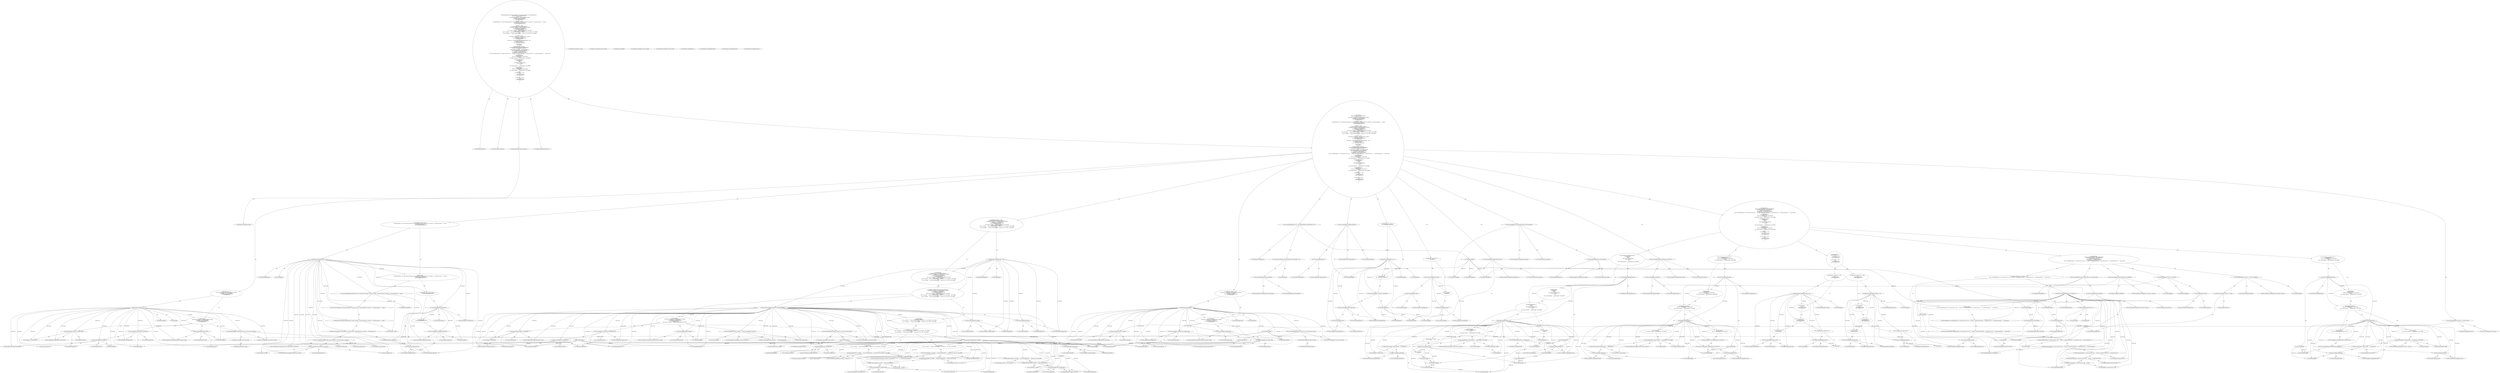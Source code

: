 digraph "runCommand#?,Commandline" {
0 [label="2:CtTypeReferenceImpl@void" shape=ellipse]
1 [label="2:CtVirtualElement@runCommand" shape=ellipse]
2 [label="2:CtParameterImpl@Commandline toExecute" shape=ellipse]
3 [label="2:CtTypeReferenceImpl@Commandline" shape=ellipse]
4 [label="2:CtTypeReferenceImpl@BuildException" shape=ellipse]
5 [label="3:CtTypeReferenceImpl@Environment" shape=ellipse]
6 [label="3:CtTypeReferenceImpl@Environment" shape=ellipse]
7 [label="3:CtConstructorCallImpl@new Environment()" shape=ellipse]
8 [label="3:CtVirtualElement@env" shape=ellipse]
9 [label="3:CtLocalVariableImpl@Environment env = new Environment()" shape=ellipse]
10 [label="4:CtFieldReadImpl@port" shape=ellipse]
11 [label="4:CtLiteralImpl@0" shape=ellipse]
12 [label="4:CtBinaryOperatorImpl@port > 0" shape=ellipse]
13 [label="5:CtTypeReferenceImpl@Environment.Variable" shape=ellipse]
14 [label="5:CtTypeReferenceImpl@Environment" shape=ellipse]
15 [label="5:CtTypeReferenceImpl@Environment.Variable" shape=ellipse]
16 [label="5:CtConstructorCallImpl@new Environment.Variable()" shape=ellipse]
17 [label="5:CtVirtualElement@var" shape=ellipse]
18 [label="5:CtLocalVariableImpl@Environment.Variable var = new Environment.Variable()" shape=ellipse]
19 [label="6:CtExecutableReferenceImpl@setKey(java.lang.String)" shape=ellipse]
20 [label="6:CtVirtualElement@setKey" shape=ellipse]
21 [label="6:CtVariableReadImpl@var" shape=ellipse]
22 [label="6:CtLiteralImpl@\"CVS_CLIENT_PORT\"" shape=ellipse]
23 [label="6:CtInvocationImpl@var.setKey(\"CVS_CLIENT_PORT\")" shape=ellipse]
24 [label="7:CtExecutableReferenceImpl@setValue()" shape=ellipse]
25 [label="7:CtVirtualElement@setValue" shape=ellipse]
26 [label="7:CtVariableReadImpl@var" shape=ellipse]
27 [label="7:CtExecutableReferenceImpl@valueOf(char[])" shape=ellipse]
28 [label="7:CtVirtualElement@valueOf" shape=ellipse]
29 [label="7:CtTypeAccessImpl@String" shape=ellipse]
30 [label="7:CtFieldReadImpl@port" shape=ellipse]
31 [label="7:CtInvocationImpl@String.valueOf(port)" shape=ellipse]
32 [label="7:CtInvocationImpl@var.setValue(String.valueOf(port))" shape=ellipse]
33 [label="8:CtExecutableReferenceImpl@addVariable(Environment.Variable)" shape=ellipse]
34 [label="8:CtVirtualElement@addVariable" shape=ellipse]
35 [label="8:CtVariableReadImpl@env" shape=ellipse]
36 [label="8:CtVariableReadImpl@var" shape=ellipse]
37 [label="8:CtInvocationImpl@env.addVariable(var)" shape=ellipse]
38 [label="4:CtBlockImpl@\{
    Environment.Variable var = new Environment.Variable();
    var.setKey(\"CVS_CLIENT_PORT\");
    var.setValue(String.valueOf(port));
    env.addVariable(var);
\}" shape=ellipse]
39 [label="4:CtIfImpl@if (port > 0) \{
    Environment.Variable var = new Environment.Variable();
    var.setKey(\"CVS_CLIENT_PORT\");
    var.setValue(String.valueOf(port));
    env.addVariable(var);
\}" shape=ellipse]
40 [label="10:CtFieldReadImpl@passFile" shape=ellipse]
41 [label="10:CtLiteralImpl@null" shape=ellipse]
42 [label="10:CtBinaryOperatorImpl@passFile == null" shape=ellipse]
43 [label="11:CtTypeReferenceImpl@File" shape=ellipse]
44 [label="12:CtTypeReferenceImpl@File" shape=ellipse]
45 [label="13:CtExecutableReferenceImpl@getProperty(java.lang.String,java.lang.String)" shape=ellipse]
46 [label="13:CtVirtualElement@getProperty" shape=ellipse]
47 [label="13:CtTypeAccessImpl@System" shape=ellipse]
48 [label="13:CtLiteralImpl@\"cygwin.user.home\"" shape=ellipse]
49 [label="13:CtExecutableReferenceImpl@getProperty(java.lang.String)" shape=ellipse]
50 [label="13:CtVirtualElement@getProperty" shape=ellipse]
51 [label="13:CtTypeAccessImpl@System" shape=ellipse]
52 [label="13:CtLiteralImpl@\"user.home\"" shape=ellipse]
53 [label="13:CtInvocationImpl@System.getProperty(\"user.home\")" shape=ellipse]
54 [label="13:CtInvocationImpl@System.getProperty(\"cygwin.user.home\", System.getProperty(\"user.home\"))" shape=ellipse]
55 [label="14:CtFieldReadImpl@File.separatorChar" shape=ellipse]
56 [label="13:CtBinaryOperatorImpl@(System.getProperty(\"cygwin.user.home\", System.getProperty(\"user.home\")) + File.separatorChar)" shape=ellipse]
57 [label="15:CtLiteralImpl@\".cvspass\"" shape=ellipse]
58 [label="13:CtBinaryOperatorImpl@(System.getProperty(\"cygwin.user.home\", System.getProperty(\"user.home\")) + File.separatorChar) + \".cvspass\"" shape=ellipse]
59 [label="12:CtConstructorCallImpl@new File((System.getProperty(\"cygwin.user.home\", System.getProperty(\"user.home\")) + File.separatorChar) + \".cvspass\")" shape=ellipse]
60 [label="11:CtVirtualElement@defaultPassFile" shape=ellipse]
61 [label="11:CtLocalVariableImpl@File defaultPassFile = new File((System.getProperty(\"cygwin.user.home\", System.getProperty(\"user.home\")) + File.separatorChar) + \".cvspass\")" shape=ellipse]
62 [label="16:CtExecutableReferenceImpl@exists()" shape=ellipse]
63 [label="16:CtVirtualElement@exists" shape=ellipse]
64 [label="16:CtVariableReadImpl@defaultPassFile" shape=ellipse]
65 [label="16:CtInvocationImpl@defaultPassFile.exists()" shape=ellipse]
66 [label="17:CtExecutableReferenceImpl@setPassfile(File)" shape=ellipse]
67 [label="17:CtVirtualElement@setPassfile" shape=ellipse]
68 [label="17:CtThisAccessImpl@this" shape=ellipse]
69 [label="17:CtVariableReadImpl@defaultPassFile" shape=ellipse]
70 [label="17:CtInvocationImpl@this.setPassfile(defaultPassFile)" shape=ellipse]
71 [label="16:CtBlockImpl@\{
    this.setPassfile(defaultPassFile);
\}" shape=ellipse]
72 [label="16:CtIfImpl@if (defaultPassFile.exists()) \{
    this.setPassfile(defaultPassFile);
\}" shape=ellipse]
73 [label="10:CtBlockImpl@\{
    File defaultPassFile = new File((System.getProperty(\"cygwin.user.home\", System.getProperty(\"user.home\")) + File.separatorChar) + \".cvspass\");
    if (defaultPassFile.exists()) \{
        this.setPassfile(defaultPassFile);
    \}
\}" shape=ellipse]
74 [label="10:CtIfImpl@if (passFile == null) \{
    File defaultPassFile = new File((System.getProperty(\"cygwin.user.home\", System.getProperty(\"user.home\")) + File.separatorChar) + \".cvspass\");
    if (defaultPassFile.exists()) \{
        this.setPassfile(defaultPassFile);
    \}
\}" shape=ellipse]
75 [label="20:CtFieldReadImpl@passFile" shape=ellipse]
76 [label="20:CtLiteralImpl@null" shape=ellipse]
77 [label="20:CtBinaryOperatorImpl@passFile != null" shape=ellipse]
78 [label="21:CtExecutableReferenceImpl@isFile()" shape=ellipse]
79 [label="21:CtVirtualElement@isFile" shape=ellipse]
80 [label="21:CtFieldReadImpl@passFile" shape=ellipse]
81 [label="21:CtInvocationImpl@passFile.isFile()" shape=ellipse]
82 [label="21:CtExecutableReferenceImpl@canRead()" shape=ellipse]
83 [label="21:CtVirtualElement@canRead" shape=ellipse]
84 [label="21:CtFieldReadImpl@passFile" shape=ellipse]
85 [label="21:CtInvocationImpl@passFile.canRead()" shape=ellipse]
86 [label="21:CtBinaryOperatorImpl@passFile.isFile() && passFile.canRead()" shape=ellipse]
87 [label="22:CtTypeReferenceImpl@Environment.Variable" shape=ellipse]
88 [label="22:CtTypeReferenceImpl@Environment" shape=ellipse]
89 [label="22:CtTypeReferenceImpl@Environment.Variable" shape=ellipse]
90 [label="22:CtConstructorCallImpl@new Environment.Variable()" shape=ellipse]
91 [label="22:CtVirtualElement@var" shape=ellipse]
92 [label="22:CtLocalVariableImpl@Environment.Variable var = new Environment.Variable()" shape=ellipse]
93 [label="23:CtExecutableReferenceImpl@setKey(java.lang.String)" shape=ellipse]
94 [label="23:CtVirtualElement@setKey" shape=ellipse]
95 [label="23:CtVariableReadImpl@var" shape=ellipse]
96 [label="23:CtLiteralImpl@\"CVS_PASSFILE\"" shape=ellipse]
97 [label="23:CtInvocationImpl@var.setKey(\"CVS_PASSFILE\")" shape=ellipse]
98 [label="24:CtExecutableReferenceImpl@setValue()" shape=ellipse]
99 [label="24:CtVirtualElement@setValue" shape=ellipse]
100 [label="24:CtVariableReadImpl@var" shape=ellipse]
101 [label="24:CtExecutableReferenceImpl@valueOf(char[])" shape=ellipse]
102 [label="24:CtVirtualElement@valueOf" shape=ellipse]
103 [label="24:CtTypeAccessImpl@String" shape=ellipse]
104 [label="24:CtFieldReadImpl@passFile" shape=ellipse]
105 [label="24:CtInvocationImpl@String.valueOf(passFile)" shape=ellipse]
106 [label="24:CtInvocationImpl@var.setValue(String.valueOf(passFile))" shape=ellipse]
107 [label="25:CtExecutableReferenceImpl@addVariable(Environment.Variable)" shape=ellipse]
108 [label="25:CtVirtualElement@addVariable" shape=ellipse]
109 [label="25:CtVariableReadImpl@env" shape=ellipse]
110 [label="25:CtVariableReadImpl@var" shape=ellipse]
111 [label="25:CtInvocationImpl@env.addVariable(var)" shape=ellipse]
112 [label="26:CtExecutableReferenceImpl@log(<unknown>,<unknown>)" shape=ellipse]
113 [label="26:CtVirtualElement@log" shape=ellipse]
114 [label="26:CtLiteralImpl@\"Using cvs passfile: \"" shape=ellipse]
115 [label="26:CtExecutableReferenceImpl@valueOf(char[])" shape=ellipse]
116 [label="26:CtVirtualElement@valueOf" shape=ellipse]
117 [label="26:CtTypeAccessImpl@String" shape=ellipse]
118 [label="26:CtFieldReadImpl@passFile" shape=ellipse]
119 [label="26:CtInvocationImpl@String.valueOf(passFile)" shape=ellipse]
120 [label="26:CtBinaryOperatorImpl@\"Using cvs passfile: \" + String.valueOf(passFile)" shape=ellipse]
121 [label="26:CtTypeAccessImpl@MSG_INFO" shape=ellipse]
122 [label="26:CtInvocationImpl@log(\"Using cvs passfile: \" + String.valueOf(passFile), MSG_INFO)" shape=ellipse]
123 [label="21:CtBlockImpl@\{
    Environment.Variable var = new Environment.Variable();
    var.setKey(\"CVS_PASSFILE\");
    var.setValue(String.valueOf(passFile));
    env.addVariable(var);
    log(\"Using cvs passfile: \" + String.valueOf(passFile), MSG_INFO);
\}" shape=ellipse]
124 [label="27:CtExecutableReferenceImpl@canRead()" shape=ellipse]
125 [label="27:CtVirtualElement@canRead" shape=ellipse]
126 [label="27:CtFieldReadImpl@passFile" shape=ellipse]
127 [label="27:CtInvocationImpl@passFile.canRead()" shape=ellipse]
128 [label="27:CtUnaryOperatorImpl@!passFile.canRead()" shape=ellipse]
129 [label="28:CtExecutableReferenceImpl@log(<unknown>,<unknown>)" shape=ellipse]
130 [label="28:CtVirtualElement@log" shape=ellipse]
131 [label="29:CtLiteralImpl@\"cvs passfile: \"" shape=ellipse]
132 [label="29:CtExecutableReferenceImpl@valueOf(char[])" shape=ellipse]
133 [label="29:CtVirtualElement@valueOf" shape=ellipse]
134 [label="29:CtTypeAccessImpl@String" shape=ellipse]
135 [label="29:CtFieldReadImpl@passFile" shape=ellipse]
136 [label="29:CtInvocationImpl@String.valueOf(passFile)" shape=ellipse]
137 [label="29:CtBinaryOperatorImpl@(\"cvs passfile: \" + String.valueOf(passFile))" shape=ellipse]
138 [label="29:CtLiteralImpl@\" ignored as it is not readable\"" shape=ellipse]
139 [label="29:CtBinaryOperatorImpl@(\"cvs passfile: \" + String.valueOf(passFile)) + \" ignored as it is not readable\"" shape=ellipse]
140 [label="30:CtTypeAccessImpl@MSG_WARN" shape=ellipse]
141 [label="28:CtInvocationImpl@log((\"cvs passfile: \" + String.valueOf(passFile)) + \" ignored as it is not readable\", MSG_WARN)" shape=ellipse]
142 [label="27:CtBlockImpl@\{
    log((\"cvs passfile: \" + String.valueOf(passFile)) + \" ignored as it is not readable\", MSG_WARN);
\}" shape=ellipse]
143 [label="32:CtExecutableReferenceImpl@log(<unknown>,<unknown>)" shape=ellipse]
144 [label="32:CtVirtualElement@log" shape=ellipse]
145 [label="33:CtLiteralImpl@\"cvs passfile: \"" shape=ellipse]
146 [label="33:CtExecutableReferenceImpl@valueOf(char[])" shape=ellipse]
147 [label="33:CtVirtualElement@valueOf" shape=ellipse]
148 [label="33:CtTypeAccessImpl@String" shape=ellipse]
149 [label="33:CtFieldReadImpl@passFile" shape=ellipse]
150 [label="33:CtInvocationImpl@String.valueOf(passFile)" shape=ellipse]
151 [label="33:CtBinaryOperatorImpl@(\"cvs passfile: \" + String.valueOf(passFile))" shape=ellipse]
152 [label="33:CtLiteralImpl@\" ignored as it is not a file\"" shape=ellipse]
153 [label="33:CtBinaryOperatorImpl@(\"cvs passfile: \" + String.valueOf(passFile)) + \" ignored as it is not a file\"" shape=ellipse]
154 [label="34:CtTypeAccessImpl@MSG_WARN" shape=ellipse]
155 [label="32:CtInvocationImpl@log((\"cvs passfile: \" + String.valueOf(passFile)) + \" ignored as it is not a file\", MSG_WARN)" shape=ellipse]
156 [label="31:CtBlockImpl@\{
    log((\"cvs passfile: \" + String.valueOf(passFile)) + \" ignored as it is not a file\", MSG_WARN);
\}" shape=ellipse]
157 [label="27:CtIfImpl@if (!passFile.canRead()) \{
    log((\"cvs passfile: \" + String.valueOf(passFile)) + \" ignored as it is not readable\", MSG_WARN);
\} else \{
    log((\"cvs passfile: \" + String.valueOf(passFile)) + \" ignored as it is not a file\", MSG_WARN);
\}" shape=ellipse]
158 [label="27:CtBlockImpl@
    if (!passFile.canRead()) \{
        log((\"cvs passfile: \" + String.valueOf(passFile)) + \" ignored as it is not readable\", MSG_WARN);
    \} else \{
        log((\"cvs passfile: \" + String.valueOf(passFile)) + \" ignored as it is not a file\", MSG_WARN);
    \}
" shape=ellipse]
159 [label="21:CtIfImpl@if (passFile.isFile() && passFile.canRead()) \{
    Environment.Variable var = new Environment.Variable();
    var.setKey(\"CVS_PASSFILE\");
    var.setValue(String.valueOf(passFile));
    env.addVariable(var);
    log(\"Using cvs passfile: \" + String.valueOf(passFile), MSG_INFO);
\} else if (!passFile.canRead()) \{
    log((\"cvs passfile: \" + String.valueOf(passFile)) + \" ignored as it is not readable\", MSG_WARN);
\} else \{
    log((\"cvs passfile: \" + String.valueOf(passFile)) + \" ignored as it is not a file\", MSG_WARN);
\}" shape=ellipse]
160 [label="20:CtBlockImpl@\{
    if (passFile.isFile() && passFile.canRead()) \{
        Environment.Variable var = new Environment.Variable();
        var.setKey(\"CVS_PASSFILE\");
        var.setValue(String.valueOf(passFile));
        env.addVariable(var);
        log(\"Using cvs passfile: \" + String.valueOf(passFile), MSG_INFO);
    \} else if (!passFile.canRead()) \{
        log((\"cvs passfile: \" + String.valueOf(passFile)) + \" ignored as it is not readable\", MSG_WARN);
    \} else \{
        log((\"cvs passfile: \" + String.valueOf(passFile)) + \" ignored as it is not a file\", MSG_WARN);
    \}
\}" shape=ellipse]
161 [label="20:CtIfImpl@if (passFile != null) \{
    if (passFile.isFile() && passFile.canRead()) \{
        Environment.Variable var = new Environment.Variable();
        var.setKey(\"CVS_PASSFILE\");
        var.setValue(String.valueOf(passFile));
        env.addVariable(var);
        log(\"Using cvs passfile: \" + String.valueOf(passFile), MSG_INFO);
    \} else if (!passFile.canRead()) \{
        log((\"cvs passfile: \" + String.valueOf(passFile)) + \" ignored as it is not readable\", MSG_WARN);
    \} else \{
        log((\"cvs passfile: \" + String.valueOf(passFile)) + \" ignored as it is not a file\", MSG_WARN);
    \}
\}" shape=ellipse]
162 [label="37:CtFieldReadImpl@cvsRsh" shape=ellipse]
163 [label="37:CtLiteralImpl@null" shape=ellipse]
164 [label="37:CtBinaryOperatorImpl@cvsRsh != null" shape=ellipse]
165 [label="38:CtTypeReferenceImpl@Environment.Variable" shape=ellipse]
166 [label="38:CtTypeReferenceImpl@Environment" shape=ellipse]
167 [label="38:CtTypeReferenceImpl@Environment.Variable" shape=ellipse]
168 [label="38:CtConstructorCallImpl@new Environment.Variable()" shape=ellipse]
169 [label="38:CtVirtualElement@var" shape=ellipse]
170 [label="38:CtLocalVariableImpl@Environment.Variable var = new Environment.Variable()" shape=ellipse]
171 [label="39:CtExecutableReferenceImpl@setKey(java.lang.String)" shape=ellipse]
172 [label="39:CtVirtualElement@setKey" shape=ellipse]
173 [label="39:CtVariableReadImpl@var" shape=ellipse]
174 [label="39:CtLiteralImpl@\"CVS_RSH\"" shape=ellipse]
175 [label="39:CtInvocationImpl@var.setKey(\"CVS_RSH\")" shape=ellipse]
176 [label="40:CtExecutableReferenceImpl@setValue()" shape=ellipse]
177 [label="40:CtVirtualElement@setValue" shape=ellipse]
178 [label="40:CtVariableReadImpl@var" shape=ellipse]
179 [label="40:CtExecutableReferenceImpl@valueOf(char[])" shape=ellipse]
180 [label="40:CtVirtualElement@valueOf" shape=ellipse]
181 [label="40:CtTypeAccessImpl@String" shape=ellipse]
182 [label="40:CtFieldReadImpl@cvsRsh" shape=ellipse]
183 [label="40:CtInvocationImpl@String.valueOf(cvsRsh)" shape=ellipse]
184 [label="40:CtInvocationImpl@var.setValue(String.valueOf(cvsRsh))" shape=ellipse]
185 [label="41:CtExecutableReferenceImpl@addVariable(Environment.Variable)" shape=ellipse]
186 [label="41:CtVirtualElement@addVariable" shape=ellipse]
187 [label="41:CtVariableReadImpl@env" shape=ellipse]
188 [label="41:CtVariableReadImpl@var" shape=ellipse]
189 [label="41:CtInvocationImpl@env.addVariable(var)" shape=ellipse]
190 [label="37:CtBlockImpl@\{
    Environment.Variable var = new Environment.Variable();
    var.setKey(\"CVS_RSH\");
    var.setValue(String.valueOf(cvsRsh));
    env.addVariable(var);
\}" shape=ellipse]
191 [label="37:CtIfImpl@if (cvsRsh != null) \{
    Environment.Variable var = new Environment.Variable();
    var.setKey(\"CVS_RSH\");
    var.setValue(String.valueOf(cvsRsh));
    env.addVariable(var);
\}" shape=ellipse]
192 [label="43:CtTypeReferenceImpl@Execute" shape=ellipse]
193 [label="43:CtTypeReferenceImpl@Execute" shape=ellipse]
194 [label="43:CtExecutableReferenceImpl@getExecuteStreamHandler()" shape=ellipse]
195 [label="43:CtVirtualElement@getExecuteStreamHandler" shape=ellipse]
196 [label="43:CtInvocationImpl@getExecuteStreamHandler()" shape=ellipse]
197 [label="43:CtLiteralImpl@null" shape=ellipse]
198 [label="43:CtConstructorCallImpl@new Execute(getExecuteStreamHandler(), null)" shape=ellipse]
199 [label="43:CtVirtualElement@exe" shape=ellipse]
200 [label="43:CtLocalVariableImpl@Execute exe = new Execute(getExecuteStreamHandler(), null)" shape=ellipse]
201 [label="44:CtExecutableReferenceImpl@setAntRun()" shape=ellipse]
202 [label="44:CtVirtualElement@setAntRun" shape=ellipse]
203 [label="44:CtVariableReadImpl@exe" shape=ellipse]
204 [label="44:CtExecutableReferenceImpl@getProject()" shape=ellipse]
205 [label="44:CtVirtualElement@getProject" shape=ellipse]
206 [label="44:CtInvocationImpl@getProject()" shape=ellipse]
207 [label="44:CtInvocationImpl@exe.setAntRun(getProject())" shape=ellipse]
208 [label="45:CtFieldReadImpl@dest" shape=ellipse]
209 [label="45:CtLiteralImpl@null" shape=ellipse]
210 [label="45:CtBinaryOperatorImpl@dest == null" shape=ellipse]
211 [label="46:CtFieldWriteImpl@dest" shape=ellipse]
212 [label="46:CtExecutableReferenceImpl@getBaseDir()" shape=ellipse]
213 [label="46:CtVirtualElement@getBaseDir" shape=ellipse]
214 [label="46:CtExecutableReferenceImpl@getProject()" shape=ellipse]
215 [label="46:CtVirtualElement@getProject" shape=ellipse]
216 [label="46:CtInvocationImpl@getProject()" shape=ellipse]
217 [label="46:CtInvocationImpl@getProject().getBaseDir()" shape=ellipse]
218 [label="46:CtAssignmentImpl@dest = getProject().getBaseDir()" shape=ellipse]
219 [label="45:CtBlockImpl@\{
    dest = getProject().getBaseDir();
\}" shape=ellipse]
220 [label="45:CtIfImpl@if (dest == null) \{
    dest = getProject().getBaseDir();
\}" shape=ellipse]
221 [label="48:CtExecutableReferenceImpl@exists()" shape=ellipse]
222 [label="48:CtVirtualElement@exists" shape=ellipse]
223 [label="48:CtFieldReadImpl@dest" shape=ellipse]
224 [label="48:CtInvocationImpl@dest.exists()" shape=ellipse]
225 [label="48:CtUnaryOperatorImpl@!dest.exists()" shape=ellipse]
226 [label="49:CtExecutableReferenceImpl@mkdirs()" shape=ellipse]
227 [label="49:CtVirtualElement@mkdirs" shape=ellipse]
228 [label="49:CtFieldReadImpl@dest" shape=ellipse]
229 [label="49:CtInvocationImpl@dest.mkdirs()" shape=ellipse]
230 [label="48:CtBlockImpl@\{
    dest.mkdirs();
\}" shape=ellipse]
231 [label="48:CtIfImpl@if (!dest.exists()) \{
    dest.mkdirs();
\}" shape=ellipse]
232 [label="51:CtExecutableReferenceImpl@setWorkingDirectory()" shape=ellipse]
233 [label="51:CtVirtualElement@setWorkingDirectory" shape=ellipse]
234 [label="51:CtVariableReadImpl@exe" shape=ellipse]
235 [label="51:CtFieldReadImpl@dest" shape=ellipse]
236 [label="51:CtInvocationImpl@exe.setWorkingDirectory(dest)" shape=ellipse]
237 [label="52:CtExecutableReferenceImpl@setCommandline()" shape=ellipse]
238 [label="52:CtVirtualElement@setCommandline" shape=ellipse]
239 [label="52:CtVariableReadImpl@exe" shape=ellipse]
240 [label="52:CtExecutableReferenceImpl@getCommandline()" shape=ellipse]
241 [label="52:CtVirtualElement@getCommandline" shape=ellipse]
242 [label="52:CtVariableReadImpl@toExecute" shape=ellipse]
243 [label="52:CtInvocationImpl@toExecute.getCommandline()" shape=ellipse]
244 [label="52:CtInvocationImpl@exe.setCommandline(toExecute.getCommandline())" shape=ellipse]
245 [label="53:CtExecutableReferenceImpl@setEnvironment()" shape=ellipse]
246 [label="53:CtVirtualElement@setEnvironment" shape=ellipse]
247 [label="53:CtVariableReadImpl@exe" shape=ellipse]
248 [label="53:CtExecutableReferenceImpl@getVariables()" shape=ellipse]
249 [label="53:CtVirtualElement@getVariables" shape=ellipse]
250 [label="53:CtVariableReadImpl@env" shape=ellipse]
251 [label="53:CtInvocationImpl@env.getVariables()" shape=ellipse]
252 [label="53:CtInvocationImpl@exe.setEnvironment(env.getVariables())" shape=ellipse]
253 [label="55:CtTypeReferenceImpl@String" shape=ellipse]
254 [label="55:CtExecutableReferenceImpl@executeToString(<unknown>)" shape=ellipse]
255 [label="55:CtVirtualElement@executeToString" shape=ellipse]
256 [label="55:CtVariableReadImpl@exe" shape=ellipse]
257 [label="55:CtInvocationImpl@executeToString(exe)" shape=ellipse]
258 [label="55:CtVirtualElement@actualCommandLine" shape=ellipse]
259 [label="55:CtLocalVariableImpl@String actualCommandLine = executeToString(exe)" shape=ellipse]
260 [label="56:CtExecutableReferenceImpl@log(java.lang.String,<unknown>)" shape=ellipse]
261 [label="56:CtVirtualElement@log" shape=ellipse]
262 [label="56:CtVariableReadImpl@actualCommandLine" shape=ellipse]
263 [label="56:CtTypeAccessImpl@MSG_VERBOSE" shape=ellipse]
264 [label="56:CtInvocationImpl@log(actualCommandLine, MSG_VERBOSE)" shape=ellipse]
265 [label="57:CtTypeReferenceImpl@int" shape=ellipse]
266 [label="57:CtExecutableReferenceImpl@execute()" shape=ellipse]
267 [label="57:CtVirtualElement@execute" shape=ellipse]
268 [label="57:CtVariableReadImpl@exe" shape=ellipse]
269 [label="57:CtInvocationImpl@exe.execute()" shape=ellipse]
270 [label="57:CtVirtualElement@retCode" shape=ellipse]
271 [label="57:CtLocalVariableImpl@int retCode = exe.execute()" shape=ellipse]
272 [label="58:CtExecutableReferenceImpl@log(java.lang.String,<unknown>)" shape=ellipse]
273 [label="58:CtVirtualElement@log" shape=ellipse]
274 [label="58:CtLiteralImpl@\"retCode=\"" shape=ellipse]
275 [label="58:CtVariableReadImpl@retCode" shape=ellipse]
276 [label="58:CtBinaryOperatorImpl@\"retCode=\" + retCode" shape=ellipse]
277 [label="58:CtTypeAccessImpl@MSG_DEBUG" shape=ellipse]
278 [label="58:CtInvocationImpl@log(\"retCode=\" + retCode, MSG_DEBUG)" shape=ellipse]
279 [label="59:CtFieldReadImpl@failOnError" shape=ellipse]
280 [label="59:CtVariableReadImpl@retCode" shape=ellipse]
281 [label="59:CtLiteralImpl@0" shape=ellipse]
282 [label="59:CtBinaryOperatorImpl@(retCode != 0)" shape=ellipse]
283 [label="59:CtBinaryOperatorImpl@failOnError && (retCode != 0)" shape=ellipse]
284 [label="60:CtTypeReferenceImpl@BuildException" shape=ellipse]
285 [label="61:CtLiteralImpl@\"cvs exited with error code \"" shape=ellipse]
286 [label="61:CtVariableReadImpl@retCode" shape=ellipse]
287 [label="61:CtBinaryOperatorImpl@(\"cvs exited with error code \" + retCode)" shape=ellipse]
288 [label="61:CtFieldReadImpl@StringUtils.LINE_SEP" shape=ellipse]
289 [label="61:CtBinaryOperatorImpl@((\"cvs exited with error code \" + retCode) + StringUtils.LINE_SEP)" shape=ellipse]
290 [label="62:CtLiteralImpl@\"Command line was [\"" shape=ellipse]
291 [label="61:CtBinaryOperatorImpl@(((\"cvs exited with error code \" + retCode) + StringUtils.LINE_SEP) + \"Command line was [\")" shape=ellipse]
292 [label="63:CtVariableReadImpl@actualCommandLine" shape=ellipse]
293 [label="61:CtBinaryOperatorImpl@((((\"cvs exited with error code \" + retCode) + StringUtils.LINE_SEP) + \"Command line was [\") + actualCommandLine)" shape=ellipse]
294 [label="64:CtLiteralImpl@\"]\"" shape=ellipse]
295 [label="61:CtBinaryOperatorImpl@((((\"cvs exited with error code \" + retCode) + StringUtils.LINE_SEP) + \"Command line was [\") + actualCommandLine) + \"]\"" shape=ellipse]
296 [label="65:CtExecutableReferenceImpl@getLocation()" shape=ellipse]
297 [label="65:CtVirtualElement@getLocation" shape=ellipse]
298 [label="65:CtInvocationImpl@getLocation()" shape=ellipse]
299 [label="60:CtConstructorCallImpl@new BuildException(((((\"cvs exited with error code \" + retCode) + StringUtils.LINE_SEP) + \"Command line was [\") + actualCommandLine) + \"]\", getLocation())" shape=ellipse]
300 [label="60:CtThrowImpl@throw new BuildException(((((\"cvs exited with error code \" + retCode) + StringUtils.LINE_SEP) + \"Command line was [\") + actualCommandLine) + \"]\", getLocation())" shape=ellipse]
301 [label="59:CtBlockImpl@\{
    throw new BuildException(((((\"cvs exited with error code \" + retCode) + StringUtils.LINE_SEP) + \"Command line was [\") + actualCommandLine) + \"]\", getLocation());
\}" shape=ellipse]
302 [label="59:CtIfImpl@if (failOnError && (retCode != 0)) \{
    throw new BuildException(((((\"cvs exited with error code \" + retCode) + StringUtils.LINE_SEP) + \"Command line was [\") + actualCommandLine) + \"]\", getLocation());
\}" shape=ellipse]
303 [label="54:CtBlockImpl@\{
    String actualCommandLine = executeToString(exe);
    log(actualCommandLine, MSG_VERBOSE);
    int retCode = exe.execute();
    log(\"retCode=\" + retCode, MSG_DEBUG);
    if (failOnError && (retCode != 0)) \{
        throw new BuildException(((((\"cvs exited with error code \" + retCode) + StringUtils.LINE_SEP) + \"Command line was [\") + actualCommandLine) + \"]\", getLocation());
    \}
\}" shape=ellipse]
304 [label="67:CtVirtualElement@e" shape=ellipse]
305 [label="67:CtTypeReferenceImpl@IOException" shape=ellipse]
306 [label="67:CtCatchVariableImpl@IOException e" shape=ellipse]
307 [label="68:CtFieldReadImpl@failOnError" shape=ellipse]
308 [label="69:CtTypeReferenceImpl@BuildException" shape=ellipse]
309 [label="69:CtVariableReadImpl@e" shape=ellipse]
310 [label="69:CtExecutableReferenceImpl@getLocation()" shape=ellipse]
311 [label="69:CtVirtualElement@getLocation" shape=ellipse]
312 [label="69:CtInvocationImpl@getLocation()" shape=ellipse]
313 [label="69:CtConstructorCallImpl@new BuildException(e, getLocation())" shape=ellipse]
314 [label="69:CtThrowImpl@throw new BuildException(e, getLocation())" shape=ellipse]
315 [label="68:CtBlockImpl@\{
    throw new BuildException(e, getLocation());
\}" shape=ellipse]
316 [label="71:CtExecutableReferenceImpl@log(<unknown>,<unknown>)" shape=ellipse]
317 [label="71:CtVirtualElement@log" shape=ellipse]
318 [label="71:CtLiteralImpl@\"Caught exception: \"" shape=ellipse]
319 [label="71:CtExecutableReferenceImpl@getMessage()" shape=ellipse]
320 [label="71:CtVirtualElement@getMessage" shape=ellipse]
321 [label="71:CtVariableReadImpl@e" shape=ellipse]
322 [label="71:CtInvocationImpl@e.getMessage()" shape=ellipse]
323 [label="71:CtBinaryOperatorImpl@\"Caught exception: \" + e.getMessage()" shape=ellipse]
324 [label="71:CtTypeAccessImpl@MSG_WARN" shape=ellipse]
325 [label="71:CtInvocationImpl@log(\"Caught exception: \" + e.getMessage(), MSG_WARN)" shape=ellipse]
326 [label="70:CtBlockImpl@\{
    log(\"Caught exception: \" + e.getMessage(), MSG_WARN);
\}" shape=ellipse]
327 [label="68:CtIfImpl@if (failOnError) \{
    throw new BuildException(e, getLocation());
\} else \{
    log(\"Caught exception: \" + e.getMessage(), MSG_WARN);
\}" shape=ellipse]
328 [label="67:CtBlockImpl@\{
    if (failOnError) \{
        throw new BuildException(e, getLocation());
    \} else \{
        log(\"Caught exception: \" + e.getMessage(), MSG_WARN);
    \}
\}" shape=ellipse]
329 [label="67:CtCatchImpl@ catch (IOException e) \{
    if (failOnError) \{
        throw new BuildException(e, getLocation());
    \} else \{
        log(\"Caught exception: \" + e.getMessage(), MSG_WARN);
    \}
\}" shape=ellipse]
330 [label="73:CtVirtualElement@e" shape=ellipse]
331 [label="73:CtTypeReferenceImpl@BuildException" shape=ellipse]
332 [label="73:CtCatchVariableImpl@BuildException e" shape=ellipse]
333 [label="74:CtFieldReadImpl@failOnError" shape=ellipse]
334 [label="75:CtVariableReadImpl@e" shape=ellipse]
335 [label="75:CtThrowImpl@throw e" shape=ellipse]
336 [label="74:CtBlockImpl@\{
    throw e;
\}" shape=ellipse]
337 [label="77:CtTypeReferenceImpl@Throwable" shape=ellipse]
338 [label="77:CtExecutableReferenceImpl@getException()" shape=ellipse]
339 [label="77:CtVirtualElement@getException" shape=ellipse]
340 [label="77:CtVariableReadImpl@e" shape=ellipse]
341 [label="77:CtInvocationImpl@e.getException()" shape=ellipse]
342 [label="77:CtVirtualElement@t" shape=ellipse]
343 [label="77:CtLocalVariableImpl@Throwable t = e.getException()" shape=ellipse]
344 [label="78:CtVariableReadImpl@t" shape=ellipse]
345 [label="78:CtLiteralImpl@null" shape=ellipse]
346 [label="78:CtBinaryOperatorImpl@t == null" shape=ellipse]
347 [label="79:CtVariableWriteImpl@t" shape=ellipse]
348 [label="79:CtVariableReadImpl@e" shape=ellipse]
349 [label="79:CtAssignmentImpl@t = e" shape=ellipse]
350 [label="78:CtBlockImpl@\{
    t = e;
\}" shape=ellipse]
351 [label="78:CtIfImpl@if (t == null) \{
    t = e;
\}" shape=ellipse]
352 [label="81:CtExecutableReferenceImpl@log(java.lang.String,<unknown>)" shape=ellipse]
353 [label="81:CtVirtualElement@log" shape=ellipse]
354 [label="81:CtLiteralImpl@\"Caught exception: \"" shape=ellipse]
355 [label="81:CtExecutableReferenceImpl@getMessage()" shape=ellipse]
356 [label="81:CtVirtualElement@getMessage" shape=ellipse]
357 [label="81:CtVariableReadImpl@t" shape=ellipse]
358 [label="81:CtInvocationImpl@t.getMessage()" shape=ellipse]
359 [label="81:CtBinaryOperatorImpl@\"Caught exception: \" + t.getMessage()" shape=ellipse]
360 [label="81:CtTypeAccessImpl@MSG_WARN" shape=ellipse]
361 [label="81:CtInvocationImpl@log(\"Caught exception: \" + t.getMessage(), MSG_WARN)" shape=ellipse]
362 [label="76:CtBlockImpl@\{
    Throwable t = e.getException();
    if (t == null) \{
        t = e;
    \}
    log(\"Caught exception: \" + t.getMessage(), MSG_WARN);
\}" shape=ellipse]
363 [label="74:CtIfImpl@if (failOnError) \{
    throw e;
\} else \{
    Throwable t = e.getException();
    if (t == null) \{
        t = e;
    \}
    log(\"Caught exception: \" + t.getMessage(), MSG_WARN);
\}" shape=ellipse]
364 [label="73:CtBlockImpl@\{
    if (failOnError) \{
        throw e;
    \} else \{
        Throwable t = e.getException();
        if (t == null) \{
            t = e;
        \}
        log(\"Caught exception: \" + t.getMessage(), MSG_WARN);
    \}
\}" shape=ellipse]
365 [label="73:CtCatchImpl@ catch (BuildException e) \{
    if (failOnError) \{
        throw e;
    \} else \{
        Throwable t = e.getException();
        if (t == null) \{
            t = e;
        \}
        log(\"Caught exception: \" + t.getMessage(), MSG_WARN);
    \}
\}" shape=ellipse]
366 [label="83:CtVirtualElement@e" shape=ellipse]
367 [label="83:CtTypeReferenceImpl@Exception" shape=ellipse]
368 [label="83:CtCatchVariableImpl@Exception e" shape=ellipse]
369 [label="84:CtFieldReadImpl@failOnError" shape=ellipse]
370 [label="85:CtTypeReferenceImpl@BuildException" shape=ellipse]
371 [label="85:CtVariableReadImpl@e" shape=ellipse]
372 [label="85:CtExecutableReferenceImpl@getLocation()" shape=ellipse]
373 [label="85:CtVirtualElement@getLocation" shape=ellipse]
374 [label="85:CtInvocationImpl@getLocation()" shape=ellipse]
375 [label="85:CtConstructorCallImpl@new BuildException(e, getLocation())" shape=ellipse]
376 [label="85:CtThrowImpl@throw new BuildException(e, getLocation())" shape=ellipse]
377 [label="84:CtBlockImpl@\{
    throw new BuildException(e, getLocation());
\}" shape=ellipse]
378 [label="87:CtExecutableReferenceImpl@log(java.lang.String,<unknown>)" shape=ellipse]
379 [label="87:CtVirtualElement@log" shape=ellipse]
380 [label="87:CtLiteralImpl@\"Caught exception: \"" shape=ellipse]
381 [label="87:CtExecutableReferenceImpl@getMessage()" shape=ellipse]
382 [label="87:CtVirtualElement@getMessage" shape=ellipse]
383 [label="87:CtVariableReadImpl@e" shape=ellipse]
384 [label="87:CtInvocationImpl@e.getMessage()" shape=ellipse]
385 [label="87:CtBinaryOperatorImpl@\"Caught exception: \" + e.getMessage()" shape=ellipse]
386 [label="87:CtTypeAccessImpl@MSG_WARN" shape=ellipse]
387 [label="87:CtInvocationImpl@log(\"Caught exception: \" + e.getMessage(), MSG_WARN)" shape=ellipse]
388 [label="86:CtBlockImpl@\{
    log(\"Caught exception: \" + e.getMessage(), MSG_WARN);
\}" shape=ellipse]
389 [label="84:CtIfImpl@if (failOnError) \{
    throw new BuildException(e, getLocation());
\} else \{
    log(\"Caught exception: \" + e.getMessage(), MSG_WARN);
\}" shape=ellipse]
390 [label="83:CtBlockImpl@\{
    if (failOnError) \{
        throw new BuildException(e, getLocation());
    \} else \{
        log(\"Caught exception: \" + e.getMessage(), MSG_WARN);
    \}
\}" shape=ellipse]
391 [label="83:CtCatchImpl@ catch (Exception e) \{
    if (failOnError) \{
        throw new BuildException(e, getLocation());
    \} else \{
        log(\"Caught exception: \" + e.getMessage(), MSG_WARN);
    \}
\}" shape=ellipse]
392 [label="90:CtFieldReadImpl@outputStream" shape=ellipse]
393 [label="90:CtLiteralImpl@null" shape=ellipse]
394 [label="90:CtBinaryOperatorImpl@outputStream != null" shape=ellipse]
395 [label="92:CtExecutableReferenceImpl@close()" shape=ellipse]
396 [label="92:CtVirtualElement@close" shape=ellipse]
397 [label="92:CtFieldReadImpl@outputStream" shape=ellipse]
398 [label="92:CtInvocationImpl@outputStream.close()" shape=ellipse]
399 [label="91:CtBlockImpl@\{
    outputStream.close();
\}" shape=ellipse]
400 [label="93:CtVirtualElement@e" shape=ellipse]
401 [label="93:CtTypeReferenceImpl@IOException" shape=ellipse]
402 [label="93:CtCatchVariableImpl@IOException e" shape=ellipse]
403 [label="93:CtBlockImpl@\{
\}" shape=ellipse]
404 [label="93:CtCatchImpl@ catch (IOException e) \{
\}" shape=ellipse]
405 [label="91:CtTryImpl@try \{
    outputStream.close();
\} catch (IOException e) \{
\}" shape=ellipse]
406 [label="90:CtBlockImpl@\{
    try \{
        outputStream.close();
    \} catch (IOException e) \{
    \}
\}" shape=ellipse]
407 [label="90:CtIfImpl@if (outputStream != null) \{
    try \{
        outputStream.close();
    \} catch (IOException e) \{
    \}
\}" shape=ellipse]
408 [label="96:CtFieldReadImpl@errorStream" shape=ellipse]
409 [label="96:CtLiteralImpl@null" shape=ellipse]
410 [label="96:CtBinaryOperatorImpl@errorStream != null" shape=ellipse]
411 [label="98:CtExecutableReferenceImpl@close()" shape=ellipse]
412 [label="98:CtVirtualElement@close" shape=ellipse]
413 [label="98:CtFieldReadImpl@errorStream" shape=ellipse]
414 [label="98:CtInvocationImpl@errorStream.close()" shape=ellipse]
415 [label="97:CtBlockImpl@\{
    errorStream.close();
\}" shape=ellipse]
416 [label="99:CtVirtualElement@e" shape=ellipse]
417 [label="99:CtTypeReferenceImpl@IOException" shape=ellipse]
418 [label="99:CtCatchVariableImpl@IOException e" shape=ellipse]
419 [label="99:CtBlockImpl@\{
\}" shape=ellipse]
420 [label="99:CtCatchImpl@ catch (IOException e) \{
\}" shape=ellipse]
421 [label="97:CtTryImpl@try \{
    errorStream.close();
\} catch (IOException e) \{
\}" shape=ellipse]
422 [label="96:CtBlockImpl@\{
    try \{
        errorStream.close();
    \} catch (IOException e) \{
    \}
\}" shape=ellipse]
423 [label="96:CtIfImpl@if (errorStream != null) \{
    try \{
        errorStream.close();
    \} catch (IOException e) \{
    \}
\}" shape=ellipse]
424 [label="89:CtBlockImpl@\{
    if (outputStream != null) \{
        try \{
            outputStream.close();
        \} catch (IOException e) \{
        \}
    \}
    if (errorStream != null) \{
        try \{
            errorStream.close();
        \} catch (IOException e) \{
        \}
    \}
\}" shape=ellipse]
425 [label="54:CtTryImpl@try \{
    String actualCommandLine = executeToString(exe);
    log(actualCommandLine, MSG_VERBOSE);
    int retCode = exe.execute();
    log(\"retCode=\" + retCode, MSG_DEBUG);
    if (failOnError && (retCode != 0)) \{
        throw new BuildException(((((\"cvs exited with error code \" + retCode) + StringUtils.LINE_SEP) + \"Command line was [\") + actualCommandLine) + \"]\", getLocation());
    \}
\} catch (IOException e) \{
    if (failOnError) \{
        throw new BuildException(e, getLocation());
    \} else \{
        log(\"Caught exception: \" + e.getMessage(), MSG_WARN);
    \}
\} catch (BuildException e) \{
    if (failOnError) \{
        throw e;
    \} else \{
        Throwable t = e.getException();
        if (t == null) \{
            t = e;
        \}
        log(\"Caught exception: \" + t.getMessage(), MSG_WARN);
    \}
\} catch (Exception e) \{
    if (failOnError) \{
        throw new BuildException(e, getLocation());
    \} else \{
        log(\"Caught exception: \" + e.getMessage(), MSG_WARN);
    \}
\} finally \{
    if (outputStream != null) \{
        try \{
            outputStream.close();
        \} catch (IOException e) \{
        \}
    \}
    if (errorStream != null) \{
        try \{
            errorStream.close();
        \} catch (IOException e) \{
        \}
    \}
\}" shape=ellipse]
426 [label="2:CtBlockImpl@\{
    Environment env = new Environment();
    if (port > 0) \{
        Environment.Variable var = new Environment.Variable();
        var.setKey(\"CVS_CLIENT_PORT\");
        var.setValue(String.valueOf(port));
        env.addVariable(var);
    \}
    if (passFile == null) \{
        File defaultPassFile = new File((System.getProperty(\"cygwin.user.home\", System.getProperty(\"user.home\")) + File.separatorChar) + \".cvspass\");
        if (defaultPassFile.exists()) \{
            this.setPassfile(defaultPassFile);
        \}
    \}
    if (passFile != null) \{
        if (passFile.isFile() && passFile.canRead()) \{
            Environment.Variable var = new Environment.Variable();
            var.setKey(\"CVS_PASSFILE\");
            var.setValue(String.valueOf(passFile));
            env.addVariable(var);
            log(\"Using cvs passfile: \" + String.valueOf(passFile), MSG_INFO);
        \} else if (!passFile.canRead()) \{
            log((\"cvs passfile: \" + String.valueOf(passFile)) + \" ignored as it is not readable\", MSG_WARN);
        \} else \{
            log((\"cvs passfile: \" + String.valueOf(passFile)) + \" ignored as it is not a file\", MSG_WARN);
        \}
    \}
    if (cvsRsh != null) \{
        Environment.Variable var = new Environment.Variable();
        var.setKey(\"CVS_RSH\");
        var.setValue(String.valueOf(cvsRsh));
        env.addVariable(var);
    \}
    Execute exe = new Execute(getExecuteStreamHandler(), null);
    exe.setAntRun(getProject());
    if (dest == null) \{
        dest = getProject().getBaseDir();
    \}
    if (!dest.exists()) \{
        dest.mkdirs();
    \}
    exe.setWorkingDirectory(dest);
    exe.setCommandline(toExecute.getCommandline());
    exe.setEnvironment(env.getVariables());
    try \{
        String actualCommandLine = executeToString(exe);
        log(actualCommandLine, MSG_VERBOSE);
        int retCode = exe.execute();
        log(\"retCode=\" + retCode, MSG_DEBUG);
        if (failOnError && (retCode != 0)) \{
            throw new BuildException(((((\"cvs exited with error code \" + retCode) + StringUtils.LINE_SEP) + \"Command line was [\") + actualCommandLine) + \"]\", getLocation());
        \}
    \} catch (IOException e) \{
        if (failOnError) \{
            throw new BuildException(e, getLocation());
        \} else \{
            log(\"Caught exception: \" + e.getMessage(), MSG_WARN);
        \}
    \} catch (BuildException e) \{
        if (failOnError) \{
            throw e;
        \} else \{
            Throwable t = e.getException();
            if (t == null) \{
                t = e;
            \}
            log(\"Caught exception: \" + t.getMessage(), MSG_WARN);
        \}
    \} catch (Exception e) \{
        if (failOnError) \{
            throw new BuildException(e, getLocation());
        \} else \{
            log(\"Caught exception: \" + e.getMessage(), MSG_WARN);
        \}
    \} finally \{
        if (outputStream != null) \{
            try \{
                outputStream.close();
            \} catch (IOException e) \{
            \}
        \}
        if (errorStream != null) \{
            try \{
                errorStream.close();
            \} catch (IOException e) \{
            \}
        \}
    \}
\}" shape=ellipse]
427 [label="2:CtMethodImpl@protected void runCommand(Commandline toExecute) throws BuildException \{
    Environment env = new Environment();
    if (port > 0) \{
        Environment.Variable var = new Environment.Variable();
        var.setKey(\"CVS_CLIENT_PORT\");
        var.setValue(String.valueOf(port));
        env.addVariable(var);
    \}
    if (passFile == null) \{
        File defaultPassFile = new File((System.getProperty(\"cygwin.user.home\", System.getProperty(\"user.home\")) + File.separatorChar) + \".cvspass\");
        if (defaultPassFile.exists()) \{
            this.setPassfile(defaultPassFile);
        \}
    \}
    if (passFile != null) \{
        if (passFile.isFile() && passFile.canRead()) \{
            Environment.Variable var = new Environment.Variable();
            var.setKey(\"CVS_PASSFILE\");
            var.setValue(String.valueOf(passFile));
            env.addVariable(var);
            log(\"Using cvs passfile: \" + String.valueOf(passFile), MSG_INFO);
        \} else if (!passFile.canRead()) \{
            log((\"cvs passfile: \" + String.valueOf(passFile)) + \" ignored as it is not readable\", MSG_WARN);
        \} else \{
            log((\"cvs passfile: \" + String.valueOf(passFile)) + \" ignored as it is not a file\", MSG_WARN);
        \}
    \}
    if (cvsRsh != null) \{
        Environment.Variable var = new Environment.Variable();
        var.setKey(\"CVS_RSH\");
        var.setValue(String.valueOf(cvsRsh));
        env.addVariable(var);
    \}
    Execute exe = new Execute(getExecuteStreamHandler(), null);
    exe.setAntRun(getProject());
    if (dest == null) \{
        dest = getProject().getBaseDir();
    \}
    if (!dest.exists()) \{
        dest.mkdirs();
    \}
    exe.setWorkingDirectory(dest);
    exe.setCommandline(toExecute.getCommandline());
    exe.setEnvironment(env.getVariables());
    try \{
        String actualCommandLine = executeToString(exe);
        log(actualCommandLine, MSG_VERBOSE);
        int retCode = exe.execute();
        log(\"retCode=\" + retCode, MSG_DEBUG);
        if (failOnError && (retCode != 0)) \{
            throw new BuildException(((((\"cvs exited with error code \" + retCode) + StringUtils.LINE_SEP) + \"Command line was [\") + actualCommandLine) + \"]\", getLocation());
        \}
    \} catch (IOException e) \{
        if (failOnError) \{
            throw new BuildException(e, getLocation());
        \} else \{
            log(\"Caught exception: \" + e.getMessage(), MSG_WARN);
        \}
    \} catch (BuildException e) \{
        if (failOnError) \{
            throw e;
        \} else \{
            Throwable t = e.getException();
            if (t == null) \{
                t = e;
            \}
            log(\"Caught exception: \" + t.getMessage(), MSG_WARN);
        \}
    \} catch (Exception e) \{
        if (failOnError) \{
            throw new BuildException(e, getLocation());
        \} else \{
            log(\"Caught exception: \" + e.getMessage(), MSG_WARN);
        \}
    \} finally \{
        if (outputStream != null) \{
            try \{
                outputStream.close();
            \} catch (IOException e) \{
            \}
        \}
        if (errorStream != null) \{
            try \{
                errorStream.close();
            \} catch (IOException e) \{
            \}
        \}
    \}
\}" shape=ellipse]
428 [label="59:Delete@DELETE" shape=ellipse]
429 [label="59:Insert@INSERT" shape=ellipse]
430 [label="59:CtInvocationImpl@Execute.isFailure(retCode)" shape=ellipse]
431 [label="59:Move@MOVE" shape=ellipse]
2 -> 3 [label="AST"];
8 -> 35 [label="Define-Use"];
8 -> 109 [label="Define-Use"];
8 -> 187 [label="Define-Use"];
8 -> 250 [label="Define-Use"];
9 -> 8 [label="AST"];
9 -> 5 [label="AST"];
9 -> 7 [label="AST"];
12 -> 10 [label="AST"];
12 -> 11 [label="AST"];
12 -> 38 [label="Control Dep"];
12 -> 18 [label="Control Dep"];
12 -> 16 [label="Control Dep"];
12 -> 23 [label="Control Dep"];
12 -> 19 [label="Control Dep"];
12 -> 21 [label="Control Dep"];
12 -> 22 [label="Control Dep"];
12 -> 32 [label="Control Dep"];
12 -> 24 [label="Control Dep"];
12 -> 26 [label="Control Dep"];
12 -> 31 [label="Control Dep"];
12 -> 27 [label="Control Dep"];
12 -> 29 [label="Control Dep"];
12 -> 30 [label="Control Dep"];
12 -> 37 [label="Control Dep"];
12 -> 33 [label="Control Dep"];
12 -> 35 [label="Control Dep"];
12 -> 36 [label="Control Dep"];
13 -> 14 [label="AST"];
17 -> 21 [label="Define-Use"];
17 -> 26 [label="Define-Use"];
17 -> 36 [label="Define-Use"];
17 -> 95 [label="Define-Use"];
17 -> 100 [label="Define-Use"];
17 -> 110 [label="Define-Use"];
17 -> 173 [label="Define-Use"];
17 -> 178 [label="Define-Use"];
17 -> 188 [label="Define-Use"];
18 -> 17 [label="AST"];
18 -> 13 [label="AST"];
18 -> 16 [label="AST"];
23 -> 20 [label="AST"];
23 -> 21 [label="AST"];
23 -> 19 [label="AST"];
23 -> 22 [label="AST"];
31 -> 28 [label="AST"];
31 -> 29 [label="AST"];
31 -> 27 [label="AST"];
31 -> 30 [label="AST"];
32 -> 25 [label="AST"];
32 -> 26 [label="AST"];
32 -> 24 [label="AST"];
32 -> 31 [label="AST"];
37 -> 34 [label="AST"];
37 -> 35 [label="AST"];
37 -> 33 [label="AST"];
37 -> 36 [label="AST"];
38 -> 18 [label="AST"];
38 -> 23 [label="AST"];
38 -> 32 [label="AST"];
38 -> 37 [label="AST"];
39 -> 12 [label="AST"];
39 -> 38 [label="AST"];
42 -> 40 [label="AST"];
42 -> 41 [label="AST"];
42 -> 73 [label="Control Dep"];
42 -> 61 [label="Control Dep"];
42 -> 59 [label="Control Dep"];
42 -> 58 [label="Control Dep"];
42 -> 56 [label="Control Dep"];
42 -> 54 [label="Control Dep"];
42 -> 45 [label="Control Dep"];
42 -> 47 [label="Control Dep"];
42 -> 48 [label="Control Dep"];
42 -> 53 [label="Control Dep"];
42 -> 49 [label="Control Dep"];
42 -> 51 [label="Control Dep"];
42 -> 52 [label="Control Dep"];
42 -> 55 [label="Control Dep"];
42 -> 57 [label="Control Dep"];
42 -> 72 [label="Control Dep"];
42 -> 65 [label="Control Dep"];
42 -> 62 [label="Control Dep"];
42 -> 64 [label="Control Dep"];
53 -> 50 [label="AST"];
53 -> 51 [label="AST"];
53 -> 49 [label="AST"];
53 -> 52 [label="AST"];
54 -> 46 [label="AST"];
54 -> 47 [label="AST"];
54 -> 45 [label="AST"];
54 -> 48 [label="AST"];
54 -> 53 [label="AST"];
55 -> 60 [label="Data Dep"];
56 -> 54 [label="AST"];
56 -> 55 [label="AST"];
58 -> 56 [label="AST"];
58 -> 57 [label="AST"];
59 -> 58 [label="AST"];
60 -> 64 [label="Define-Use"];
60 -> 69 [label="Define-Use"];
61 -> 60 [label="AST"];
61 -> 43 [label="AST"];
61 -> 59 [label="AST"];
65 -> 63 [label="AST"];
65 -> 64 [label="AST"];
65 -> 62 [label="AST"];
65 -> 71 [label="Control Dep"];
65 -> 70 [label="Control Dep"];
65 -> 66 [label="Control Dep"];
65 -> 68 [label="Control Dep"];
65 -> 69 [label="Control Dep"];
70 -> 67 [label="AST"];
70 -> 68 [label="AST"];
70 -> 66 [label="AST"];
70 -> 69 [label="AST"];
71 -> 70 [label="AST"];
72 -> 65 [label="AST"];
72 -> 71 [label="AST"];
73 -> 61 [label="AST"];
73 -> 72 [label="AST"];
74 -> 42 [label="AST"];
74 -> 73 [label="AST"];
77 -> 75 [label="AST"];
77 -> 76 [label="AST"];
77 -> 160 [label="Control Dep"];
77 -> 159 [label="Control Dep"];
77 -> 86 [label="Control Dep"];
77 -> 81 [label="Control Dep"];
77 -> 78 [label="Control Dep"];
77 -> 80 [label="Control Dep"];
77 -> 85 [label="Control Dep"];
77 -> 82 [label="Control Dep"];
77 -> 84 [label="Control Dep"];
81 -> 79 [label="AST"];
81 -> 80 [label="AST"];
81 -> 78 [label="AST"];
85 -> 83 [label="AST"];
85 -> 84 [label="AST"];
85 -> 82 [label="AST"];
86 -> 81 [label="AST"];
86 -> 85 [label="AST"];
86 -> 123 [label="Control Dep"];
86 -> 92 [label="Control Dep"];
86 -> 90 [label="Control Dep"];
86 -> 97 [label="Control Dep"];
86 -> 93 [label="Control Dep"];
86 -> 95 [label="Control Dep"];
86 -> 96 [label="Control Dep"];
86 -> 106 [label="Control Dep"];
86 -> 98 [label="Control Dep"];
86 -> 100 [label="Control Dep"];
86 -> 105 [label="Control Dep"];
86 -> 101 [label="Control Dep"];
86 -> 103 [label="Control Dep"];
86 -> 104 [label="Control Dep"];
86 -> 111 [label="Control Dep"];
86 -> 107 [label="Control Dep"];
86 -> 109 [label="Control Dep"];
86 -> 110 [label="Control Dep"];
86 -> 122 [label="Control Dep"];
86 -> 112 [label="Control Dep"];
86 -> 120 [label="Control Dep"];
86 -> 114 [label="Control Dep"];
86 -> 119 [label="Control Dep"];
86 -> 115 [label="Control Dep"];
86 -> 117 [label="Control Dep"];
86 -> 118 [label="Control Dep"];
86 -> 121 [label="Control Dep"];
86 -> 158 [label="Control Dep"];
86 -> 157 [label="Control Dep"];
86 -> 128 [label="Control Dep"];
86 -> 127 [label="Control Dep"];
86 -> 124 [label="Control Dep"];
86 -> 126 [label="Control Dep"];
87 -> 88 [label="AST"];
91 -> 95 [label="Define-Use"];
91 -> 100 [label="Define-Use"];
91 -> 110 [label="Define-Use"];
91 -> 173 [label="Define-Use"];
91 -> 178 [label="Define-Use"];
91 -> 188 [label="Define-Use"];
92 -> 91 [label="AST"];
92 -> 87 [label="AST"];
92 -> 90 [label="AST"];
97 -> 94 [label="AST"];
97 -> 95 [label="AST"];
97 -> 93 [label="AST"];
97 -> 96 [label="AST"];
105 -> 102 [label="AST"];
105 -> 103 [label="AST"];
105 -> 101 [label="AST"];
105 -> 104 [label="AST"];
106 -> 99 [label="AST"];
106 -> 100 [label="AST"];
106 -> 98 [label="AST"];
106 -> 105 [label="AST"];
111 -> 108 [label="AST"];
111 -> 109 [label="AST"];
111 -> 107 [label="AST"];
111 -> 110 [label="AST"];
119 -> 116 [label="AST"];
119 -> 117 [label="AST"];
119 -> 115 [label="AST"];
119 -> 118 [label="AST"];
120 -> 114 [label="AST"];
120 -> 119 [label="AST"];
122 -> 113 [label="AST"];
122 -> 112 [label="AST"];
122 -> 120 [label="AST"];
122 -> 121 [label="AST"];
123 -> 92 [label="AST"];
123 -> 97 [label="AST"];
123 -> 106 [label="AST"];
123 -> 111 [label="AST"];
123 -> 122 [label="AST"];
127 -> 125 [label="AST"];
127 -> 126 [label="AST"];
127 -> 124 [label="AST"];
128 -> 127 [label="AST"];
128 -> 142 [label="Control Dep"];
128 -> 141 [label="Control Dep"];
128 -> 129 [label="Control Dep"];
128 -> 139 [label="Control Dep"];
128 -> 137 [label="Control Dep"];
128 -> 131 [label="Control Dep"];
128 -> 136 [label="Control Dep"];
128 -> 132 [label="Control Dep"];
128 -> 134 [label="Control Dep"];
128 -> 135 [label="Control Dep"];
128 -> 138 [label="Control Dep"];
128 -> 140 [label="Control Dep"];
128 -> 156 [label="Control Dep"];
128 -> 155 [label="Control Dep"];
128 -> 143 [label="Control Dep"];
128 -> 153 [label="Control Dep"];
128 -> 151 [label="Control Dep"];
128 -> 145 [label="Control Dep"];
128 -> 150 [label="Control Dep"];
128 -> 146 [label="Control Dep"];
128 -> 148 [label="Control Dep"];
128 -> 149 [label="Control Dep"];
128 -> 152 [label="Control Dep"];
128 -> 154 [label="Control Dep"];
136 -> 133 [label="AST"];
136 -> 134 [label="AST"];
136 -> 132 [label="AST"];
136 -> 135 [label="AST"];
137 -> 131 [label="AST"];
137 -> 136 [label="AST"];
139 -> 137 [label="AST"];
139 -> 138 [label="AST"];
141 -> 130 [label="AST"];
141 -> 129 [label="AST"];
141 -> 139 [label="AST"];
141 -> 140 [label="AST"];
142 -> 141 [label="AST"];
150 -> 147 [label="AST"];
150 -> 148 [label="AST"];
150 -> 146 [label="AST"];
150 -> 149 [label="AST"];
151 -> 145 [label="AST"];
151 -> 150 [label="AST"];
153 -> 151 [label="AST"];
153 -> 152 [label="AST"];
155 -> 144 [label="AST"];
155 -> 143 [label="AST"];
155 -> 153 [label="AST"];
155 -> 154 [label="AST"];
156 -> 155 [label="AST"];
157 -> 128 [label="AST"];
157 -> 142 [label="AST"];
157 -> 156 [label="AST"];
158 -> 157 [label="AST"];
159 -> 86 [label="AST"];
159 -> 123 [label="AST"];
159 -> 158 [label="AST"];
160 -> 159 [label="AST"];
161 -> 77 [label="AST"];
161 -> 160 [label="AST"];
164 -> 162 [label="AST"];
164 -> 163 [label="AST"];
164 -> 190 [label="Control Dep"];
164 -> 170 [label="Control Dep"];
164 -> 168 [label="Control Dep"];
164 -> 175 [label="Control Dep"];
164 -> 171 [label="Control Dep"];
164 -> 173 [label="Control Dep"];
164 -> 174 [label="Control Dep"];
164 -> 184 [label="Control Dep"];
164 -> 176 [label="Control Dep"];
164 -> 178 [label="Control Dep"];
164 -> 183 [label="Control Dep"];
164 -> 179 [label="Control Dep"];
164 -> 181 [label="Control Dep"];
164 -> 182 [label="Control Dep"];
164 -> 189 [label="Control Dep"];
164 -> 185 [label="Control Dep"];
164 -> 187 [label="Control Dep"];
164 -> 188 [label="Control Dep"];
165 -> 166 [label="AST"];
169 -> 173 [label="Define-Use"];
169 -> 178 [label="Define-Use"];
169 -> 188 [label="Define-Use"];
170 -> 169 [label="AST"];
170 -> 165 [label="AST"];
170 -> 168 [label="AST"];
175 -> 172 [label="AST"];
175 -> 173 [label="AST"];
175 -> 171 [label="AST"];
175 -> 174 [label="AST"];
183 -> 180 [label="AST"];
183 -> 181 [label="AST"];
183 -> 179 [label="AST"];
183 -> 182 [label="AST"];
184 -> 177 [label="AST"];
184 -> 178 [label="AST"];
184 -> 176 [label="AST"];
184 -> 183 [label="AST"];
189 -> 186 [label="AST"];
189 -> 187 [label="AST"];
189 -> 185 [label="AST"];
189 -> 188 [label="AST"];
190 -> 170 [label="AST"];
190 -> 175 [label="AST"];
190 -> 184 [label="AST"];
190 -> 189 [label="AST"];
191 -> 164 [label="AST"];
191 -> 190 [label="AST"];
196 -> 195 [label="AST"];
196 -> 194 [label="AST"];
198 -> 196 [label="AST"];
198 -> 197 [label="AST"];
199 -> 203 [label="Define-Use"];
199 -> 234 [label="Define-Use"];
199 -> 239 [label="Define-Use"];
199 -> 247 [label="Define-Use"];
199 -> 256 [label="Define-Use"];
199 -> 268 [label="Define-Use"];
200 -> 199 [label="AST"];
200 -> 192 [label="AST"];
200 -> 198 [label="AST"];
206 -> 205 [label="AST"];
206 -> 204 [label="AST"];
207 -> 202 [label="AST"];
207 -> 203 [label="AST"];
207 -> 201 [label="AST"];
207 -> 206 [label="AST"];
210 -> 208 [label="AST"];
210 -> 209 [label="AST"];
210 -> 219 [label="Control Dep"];
210 -> 218 [label="Control Dep"];
210 -> 211 [label="Control Dep"];
210 -> 217 [label="Control Dep"];
210 -> 212 [label="Control Dep"];
210 -> 216 [label="Control Dep"];
210 -> 214 [label="Control Dep"];
211 -> 223 [label="Define-Use"];
211 -> 228 [label="Define-Use"];
211 -> 235 [label="Define-Use"];
216 -> 215 [label="AST"];
216 -> 214 [label="AST"];
217 -> 213 [label="AST"];
217 -> 216 [label="AST"];
217 -> 212 [label="AST"];
218 -> 211 [label="AST"];
218 -> 217 [label="AST"];
219 -> 218 [label="AST"];
220 -> 210 [label="AST"];
220 -> 219 [label="AST"];
224 -> 222 [label="AST"];
224 -> 223 [label="AST"];
224 -> 221 [label="AST"];
225 -> 224 [label="AST"];
225 -> 230 [label="Control Dep"];
225 -> 229 [label="Control Dep"];
225 -> 226 [label="Control Dep"];
225 -> 228 [label="Control Dep"];
229 -> 227 [label="AST"];
229 -> 228 [label="AST"];
229 -> 226 [label="AST"];
230 -> 229 [label="AST"];
231 -> 225 [label="AST"];
231 -> 230 [label="AST"];
236 -> 233 [label="AST"];
236 -> 234 [label="AST"];
236 -> 232 [label="AST"];
236 -> 235 [label="AST"];
243 -> 241 [label="AST"];
243 -> 242 [label="AST"];
243 -> 240 [label="AST"];
244 -> 238 [label="AST"];
244 -> 239 [label="AST"];
244 -> 237 [label="AST"];
244 -> 243 [label="AST"];
251 -> 249 [label="AST"];
251 -> 250 [label="AST"];
251 -> 248 [label="AST"];
252 -> 246 [label="AST"];
252 -> 247 [label="AST"];
252 -> 245 [label="AST"];
252 -> 251 [label="AST"];
256 -> 258 [label="Data Dep"];
257 -> 255 [label="AST"];
257 -> 254 [label="AST"];
257 -> 256 [label="AST"];
258 -> 262 [label="Define-Use"];
258 -> 292 [label="Define-Use"];
259 -> 258 [label="AST"];
259 -> 253 [label="AST"];
259 -> 257 [label="AST"];
264 -> 261 [label="AST"];
264 -> 260 [label="AST"];
264 -> 262 [label="AST"];
264 -> 263 [label="AST"];
268 -> 270 [label="Data Dep"];
269 -> 267 [label="AST"];
269 -> 268 [label="AST"];
269 -> 266 [label="AST"];
270 -> 275 [label="Define-Use"];
270 -> 280 [label="Define-Use"];
270 -> 286 [label="Define-Use"];
271 -> 270 [label="AST"];
271 -> 265 [label="AST"];
271 -> 269 [label="AST"];
276 -> 274 [label="AST"];
276 -> 275 [label="AST"];
278 -> 273 [label="AST"];
278 -> 272 [label="AST"];
278 -> 276 [label="AST"];
278 -> 277 [label="AST"];
280 -> 431 [label="Action"];
282 -> 280 [label="AST"];
282 -> 281 [label="AST"];
282 -> 428 [label="Action"];
283 -> 279 [label="AST"];
283 -> 282 [label="AST"];
283 -> 301 [label="Control Dep"];
283 -> 300 [label="Control Dep"];
283 -> 299 [label="Control Dep"];
283 -> 295 [label="Control Dep"];
283 -> 293 [label="Control Dep"];
283 -> 291 [label="Control Dep"];
283 -> 289 [label="Control Dep"];
283 -> 287 [label="Control Dep"];
283 -> 285 [label="Control Dep"];
283 -> 286 [label="Control Dep"];
283 -> 288 [label="Control Dep"];
283 -> 290 [label="Control Dep"];
283 -> 292 [label="Control Dep"];
283 -> 294 [label="Control Dep"];
283 -> 298 [label="Control Dep"];
283 -> 296 [label="Control Dep"];
283 -> 429 [label="Action"];
287 -> 285 [label="AST"];
287 -> 286 [label="AST"];
289 -> 287 [label="AST"];
289 -> 288 [label="AST"];
291 -> 289 [label="AST"];
291 -> 290 [label="AST"];
293 -> 291 [label="AST"];
293 -> 292 [label="AST"];
295 -> 293 [label="AST"];
295 -> 294 [label="AST"];
298 -> 297 [label="AST"];
298 -> 296 [label="AST"];
299 -> 295 [label="AST"];
299 -> 298 [label="AST"];
300 -> 299 [label="AST"];
301 -> 300 [label="AST"];
302 -> 283 [label="AST"];
302 -> 301 [label="AST"];
303 -> 259 [label="AST"];
303 -> 264 [label="AST"];
303 -> 271 [label="AST"];
303 -> 278 [label="AST"];
303 -> 302 [label="AST"];
304 -> 309 [label="Define-Use"];
304 -> 321 [label="Define-Use"];
306 -> 304 [label="AST"];
306 -> 305 [label="AST"];
306 -> 328 [label="Control Dep"];
306 -> 327 [label="Control Dep"];
306 -> 307 [label="Control Dep"];
307 -> 315 [label="Control Dep"];
307 -> 314 [label="Control Dep"];
307 -> 313 [label="Control Dep"];
307 -> 309 [label="Control Dep"];
307 -> 312 [label="Control Dep"];
307 -> 310 [label="Control Dep"];
307 -> 326 [label="Control Dep"];
307 -> 325 [label="Control Dep"];
307 -> 316 [label="Control Dep"];
307 -> 323 [label="Control Dep"];
307 -> 318 [label="Control Dep"];
307 -> 322 [label="Control Dep"];
307 -> 319 [label="Control Dep"];
307 -> 321 [label="Control Dep"];
307 -> 324 [label="Control Dep"];
312 -> 311 [label="AST"];
312 -> 310 [label="AST"];
313 -> 309 [label="AST"];
313 -> 312 [label="AST"];
314 -> 313 [label="AST"];
315 -> 314 [label="AST"];
322 -> 320 [label="AST"];
322 -> 321 [label="AST"];
322 -> 319 [label="AST"];
323 -> 318 [label="AST"];
323 -> 322 [label="AST"];
325 -> 317 [label="AST"];
325 -> 316 [label="AST"];
325 -> 323 [label="AST"];
325 -> 324 [label="AST"];
326 -> 325 [label="AST"];
327 -> 307 [label="AST"];
327 -> 315 [label="AST"];
327 -> 326 [label="AST"];
328 -> 327 [label="AST"];
329 -> 306 [label="AST"];
329 -> 328 [label="AST"];
330 -> 334 [label="Define-Use"];
330 -> 340 [label="Define-Use"];
330 -> 348 [label="Define-Use"];
332 -> 330 [label="AST"];
332 -> 331 [label="AST"];
332 -> 364 [label="Control Dep"];
332 -> 363 [label="Control Dep"];
332 -> 333 [label="Control Dep"];
333 -> 336 [label="Control Dep"];
333 -> 335 [label="Control Dep"];
333 -> 334 [label="Control Dep"];
333 -> 362 [label="Control Dep"];
333 -> 343 [label="Control Dep"];
333 -> 341 [label="Control Dep"];
333 -> 338 [label="Control Dep"];
333 -> 340 [label="Control Dep"];
333 -> 351 [label="Control Dep"];
333 -> 346 [label="Control Dep"];
333 -> 344 [label="Control Dep"];
333 -> 345 [label="Control Dep"];
333 -> 361 [label="Control Dep"];
333 -> 352 [label="Control Dep"];
333 -> 359 [label="Control Dep"];
333 -> 354 [label="Control Dep"];
333 -> 358 [label="Control Dep"];
333 -> 355 [label="Control Dep"];
333 -> 357 [label="Control Dep"];
333 -> 360 [label="Control Dep"];
335 -> 334 [label="AST"];
336 -> 335 [label="AST"];
340 -> 342 [label="Data Dep"];
341 -> 339 [label="AST"];
341 -> 340 [label="AST"];
341 -> 338 [label="AST"];
342 -> 344 [label="Define-Use"];
342 -> 357 [label="Define-Use"];
343 -> 342 [label="AST"];
343 -> 337 [label="AST"];
343 -> 341 [label="AST"];
346 -> 344 [label="AST"];
346 -> 345 [label="AST"];
346 -> 350 [label="Control Dep"];
346 -> 349 [label="Control Dep"];
346 -> 347 [label="Control Dep"];
346 -> 348 [label="Control Dep"];
347 -> 357 [label="Define-Use"];
348 -> 347 [label="Data Dep"];
349 -> 347 [label="AST"];
349 -> 348 [label="AST"];
350 -> 349 [label="AST"];
351 -> 346 [label="AST"];
351 -> 350 [label="AST"];
358 -> 356 [label="AST"];
358 -> 357 [label="AST"];
358 -> 355 [label="AST"];
359 -> 354 [label="AST"];
359 -> 358 [label="AST"];
361 -> 353 [label="AST"];
361 -> 352 [label="AST"];
361 -> 359 [label="AST"];
361 -> 360 [label="AST"];
362 -> 343 [label="AST"];
362 -> 351 [label="AST"];
362 -> 361 [label="AST"];
363 -> 333 [label="AST"];
363 -> 336 [label="AST"];
363 -> 362 [label="AST"];
364 -> 363 [label="AST"];
365 -> 332 [label="AST"];
365 -> 364 [label="AST"];
366 -> 371 [label="Define-Use"];
366 -> 383 [label="Define-Use"];
368 -> 366 [label="AST"];
368 -> 367 [label="AST"];
368 -> 390 [label="Control Dep"];
368 -> 389 [label="Control Dep"];
368 -> 369 [label="Control Dep"];
369 -> 377 [label="Control Dep"];
369 -> 376 [label="Control Dep"];
369 -> 375 [label="Control Dep"];
369 -> 371 [label="Control Dep"];
369 -> 374 [label="Control Dep"];
369 -> 372 [label="Control Dep"];
369 -> 388 [label="Control Dep"];
369 -> 387 [label="Control Dep"];
369 -> 378 [label="Control Dep"];
369 -> 385 [label="Control Dep"];
369 -> 380 [label="Control Dep"];
369 -> 384 [label="Control Dep"];
369 -> 381 [label="Control Dep"];
369 -> 383 [label="Control Dep"];
369 -> 386 [label="Control Dep"];
374 -> 373 [label="AST"];
374 -> 372 [label="AST"];
375 -> 371 [label="AST"];
375 -> 374 [label="AST"];
376 -> 375 [label="AST"];
377 -> 376 [label="AST"];
384 -> 382 [label="AST"];
384 -> 383 [label="AST"];
384 -> 381 [label="AST"];
385 -> 380 [label="AST"];
385 -> 384 [label="AST"];
387 -> 379 [label="AST"];
387 -> 378 [label="AST"];
387 -> 385 [label="AST"];
387 -> 386 [label="AST"];
388 -> 387 [label="AST"];
389 -> 369 [label="AST"];
389 -> 377 [label="AST"];
389 -> 388 [label="AST"];
390 -> 389 [label="AST"];
391 -> 368 [label="AST"];
391 -> 390 [label="AST"];
394 -> 392 [label="AST"];
394 -> 393 [label="AST"];
394 -> 406 [label="Control Dep"];
394 -> 405 [label="Control Dep"];
394 -> 399 [label="Control Dep"];
394 -> 398 [label="Control Dep"];
394 -> 395 [label="Control Dep"];
394 -> 397 [label="Control Dep"];
394 -> 404 [label="Control Dep"];
394 -> 402 [label="Control Dep"];
398 -> 396 [label="AST"];
398 -> 397 [label="AST"];
398 -> 395 [label="AST"];
399 -> 398 [label="AST"];
402 -> 400 [label="AST"];
402 -> 401 [label="AST"];
402 -> 403 [label="Control Dep"];
404 -> 402 [label="AST"];
404 -> 403 [label="AST"];
405 -> 399 [label="AST"];
405 -> 404 [label="AST"];
406 -> 405 [label="AST"];
407 -> 394 [label="AST"];
407 -> 406 [label="AST"];
410 -> 408 [label="AST"];
410 -> 409 [label="AST"];
410 -> 422 [label="Control Dep"];
410 -> 421 [label="Control Dep"];
410 -> 415 [label="Control Dep"];
410 -> 414 [label="Control Dep"];
410 -> 411 [label="Control Dep"];
410 -> 413 [label="Control Dep"];
410 -> 420 [label="Control Dep"];
410 -> 418 [label="Control Dep"];
414 -> 412 [label="AST"];
414 -> 413 [label="AST"];
414 -> 411 [label="AST"];
415 -> 414 [label="AST"];
418 -> 416 [label="AST"];
418 -> 417 [label="AST"];
418 -> 419 [label="Control Dep"];
420 -> 418 [label="AST"];
420 -> 419 [label="AST"];
421 -> 415 [label="AST"];
421 -> 420 [label="AST"];
422 -> 421 [label="AST"];
423 -> 410 [label="AST"];
423 -> 422 [label="AST"];
424 -> 407 [label="AST"];
424 -> 423 [label="AST"];
425 -> 303 [label="AST"];
425 -> 329 [label="AST"];
425 -> 365 [label="AST"];
425 -> 391 [label="AST"];
425 -> 424 [label="AST"];
426 -> 9 [label="AST"];
426 -> 39 [label="AST"];
426 -> 74 [label="AST"];
426 -> 161 [label="AST"];
426 -> 191 [label="AST"];
426 -> 200 [label="AST"];
426 -> 207 [label="AST"];
426 -> 220 [label="AST"];
426 -> 231 [label="AST"];
426 -> 236 [label="AST"];
426 -> 244 [label="AST"];
426 -> 252 [label="AST"];
426 -> 425 [label="AST"];
427 -> 1 [label="AST"];
427 -> 0 [label="AST"];
427 -> 2 [label="AST"];
427 -> 4 [label="AST"];
427 -> 426 [label="AST"];
429 -> 430 [label="Action"];
431 -> 430 [label="Action"];
}